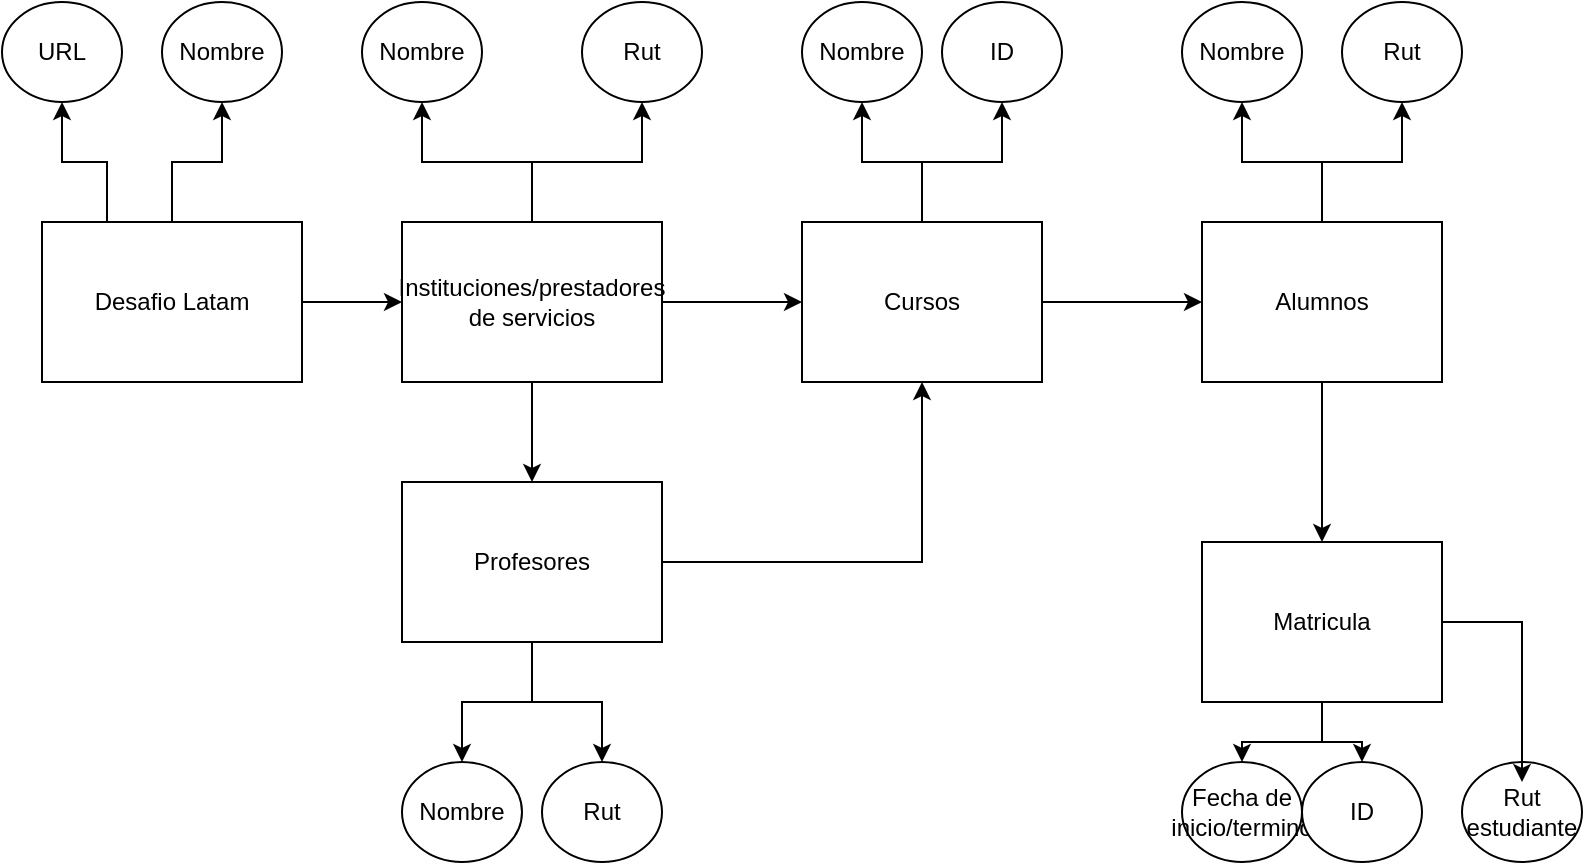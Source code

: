 <mxfile version="24.7.6">
  <diagram id="R2lEEEUBdFMjLlhIrx00" name="Page-1">
    <mxGraphModel dx="1050" dy="557" grid="1" gridSize="10" guides="1" tooltips="1" connect="1" arrows="1" fold="1" page="1" pageScale="1" pageWidth="850" pageHeight="1100" math="0" shadow="0" extFonts="Permanent Marker^https://fonts.googleapis.com/css?family=Permanent+Marker">
      <root>
        <mxCell id="0" />
        <mxCell id="1" parent="0" />
        <mxCell id="cMjoBS8CryWiDQ-WCoO0-13" style="edgeStyle=orthogonalEdgeStyle;rounded=0;orthogonalLoop=1;jettySize=auto;html=1;exitX=1;exitY=0.5;exitDx=0;exitDy=0;entryX=0;entryY=0.5;entryDx=0;entryDy=0;" edge="1" parent="1" source="cMjoBS8CryWiDQ-WCoO0-1" target="cMjoBS8CryWiDQ-WCoO0-12">
          <mxGeometry relative="1" as="geometry" />
        </mxCell>
        <mxCell id="cMjoBS8CryWiDQ-WCoO0-17" style="edgeStyle=orthogonalEdgeStyle;rounded=0;orthogonalLoop=1;jettySize=auto;html=1;exitX=0.25;exitY=0;exitDx=0;exitDy=0;entryX=0.5;entryY=1;entryDx=0;entryDy=0;" edge="1" parent="1" source="cMjoBS8CryWiDQ-WCoO0-1" target="cMjoBS8CryWiDQ-WCoO0-11">
          <mxGeometry relative="1" as="geometry" />
        </mxCell>
        <mxCell id="cMjoBS8CryWiDQ-WCoO0-19" style="edgeStyle=orthogonalEdgeStyle;rounded=0;orthogonalLoop=1;jettySize=auto;html=1;entryX=0.5;entryY=1;entryDx=0;entryDy=0;" edge="1" parent="1" source="cMjoBS8CryWiDQ-WCoO0-1" target="cMjoBS8CryWiDQ-WCoO0-18">
          <mxGeometry relative="1" as="geometry" />
        </mxCell>
        <mxCell id="cMjoBS8CryWiDQ-WCoO0-1" value="Desafio Latam" style="rounded=0;whiteSpace=wrap;html=1;" vertex="1" parent="1">
          <mxGeometry x="20" y="160" width="130" height="80" as="geometry" />
        </mxCell>
        <mxCell id="cMjoBS8CryWiDQ-WCoO0-8" style="edgeStyle=orthogonalEdgeStyle;rounded=0;orthogonalLoop=1;jettySize=auto;html=1;exitX=1;exitY=0.5;exitDx=0;exitDy=0;" edge="1" parent="1" source="cMjoBS8CryWiDQ-WCoO0-2" target="cMjoBS8CryWiDQ-WCoO0-3">
          <mxGeometry relative="1" as="geometry" />
        </mxCell>
        <mxCell id="cMjoBS8CryWiDQ-WCoO0-28" style="edgeStyle=orthogonalEdgeStyle;rounded=0;orthogonalLoop=1;jettySize=auto;html=1;exitX=0.5;exitY=0;exitDx=0;exitDy=0;entryX=0.5;entryY=1;entryDx=0;entryDy=0;" edge="1" parent="1" source="cMjoBS8CryWiDQ-WCoO0-2" target="cMjoBS8CryWiDQ-WCoO0-21">
          <mxGeometry relative="1" as="geometry" />
        </mxCell>
        <mxCell id="cMjoBS8CryWiDQ-WCoO0-30" style="edgeStyle=orthogonalEdgeStyle;rounded=0;orthogonalLoop=1;jettySize=auto;html=1;exitX=0.5;exitY=0;exitDx=0;exitDy=0;entryX=0.5;entryY=1;entryDx=0;entryDy=0;" edge="1" parent="1" source="cMjoBS8CryWiDQ-WCoO0-2" target="cMjoBS8CryWiDQ-WCoO0-29">
          <mxGeometry relative="1" as="geometry" />
        </mxCell>
        <mxCell id="cMjoBS8CryWiDQ-WCoO0-2" value="Cursos" style="rounded=0;whiteSpace=wrap;html=1;" vertex="1" parent="1">
          <mxGeometry x="400" y="160" width="120" height="80" as="geometry" />
        </mxCell>
        <mxCell id="cMjoBS8CryWiDQ-WCoO0-9" style="edgeStyle=orthogonalEdgeStyle;rounded=0;orthogonalLoop=1;jettySize=auto;html=1;exitX=0.5;exitY=1;exitDx=0;exitDy=0;entryX=0.5;entryY=0;entryDx=0;entryDy=0;" edge="1" parent="1" source="cMjoBS8CryWiDQ-WCoO0-3" target="cMjoBS8CryWiDQ-WCoO0-5">
          <mxGeometry relative="1" as="geometry" />
        </mxCell>
        <mxCell id="cMjoBS8CryWiDQ-WCoO0-31" style="edgeStyle=orthogonalEdgeStyle;rounded=0;orthogonalLoop=1;jettySize=auto;html=1;exitX=0.5;exitY=0;exitDx=0;exitDy=0;" edge="1" parent="1" source="cMjoBS8CryWiDQ-WCoO0-3" target="cMjoBS8CryWiDQ-WCoO0-22">
          <mxGeometry relative="1" as="geometry" />
        </mxCell>
        <mxCell id="cMjoBS8CryWiDQ-WCoO0-33" style="edgeStyle=orthogonalEdgeStyle;rounded=0;orthogonalLoop=1;jettySize=auto;html=1;exitX=0.5;exitY=0;exitDx=0;exitDy=0;" edge="1" parent="1" source="cMjoBS8CryWiDQ-WCoO0-3" target="cMjoBS8CryWiDQ-WCoO0-32">
          <mxGeometry relative="1" as="geometry" />
        </mxCell>
        <mxCell id="cMjoBS8CryWiDQ-WCoO0-3" value="Alumnos" style="rounded=0;whiteSpace=wrap;html=1;" vertex="1" parent="1">
          <mxGeometry x="600" y="160" width="120" height="80" as="geometry" />
        </mxCell>
        <mxCell id="cMjoBS8CryWiDQ-WCoO0-16" style="edgeStyle=orthogonalEdgeStyle;rounded=0;orthogonalLoop=1;jettySize=auto;html=1;exitX=1;exitY=0.5;exitDx=0;exitDy=0;entryX=0.5;entryY=1;entryDx=0;entryDy=0;" edge="1" parent="1" source="cMjoBS8CryWiDQ-WCoO0-4" target="cMjoBS8CryWiDQ-WCoO0-2">
          <mxGeometry relative="1" as="geometry" />
        </mxCell>
        <mxCell id="cMjoBS8CryWiDQ-WCoO0-24" style="edgeStyle=orthogonalEdgeStyle;rounded=0;orthogonalLoop=1;jettySize=auto;html=1;exitX=0.5;exitY=1;exitDx=0;exitDy=0;" edge="1" parent="1" source="cMjoBS8CryWiDQ-WCoO0-4" target="cMjoBS8CryWiDQ-WCoO0-23">
          <mxGeometry relative="1" as="geometry" />
        </mxCell>
        <mxCell id="cMjoBS8CryWiDQ-WCoO0-35" style="edgeStyle=orthogonalEdgeStyle;rounded=0;orthogonalLoop=1;jettySize=auto;html=1;exitX=0.5;exitY=1;exitDx=0;exitDy=0;entryX=0.5;entryY=0;entryDx=0;entryDy=0;" edge="1" parent="1" source="cMjoBS8CryWiDQ-WCoO0-4" target="cMjoBS8CryWiDQ-WCoO0-34">
          <mxGeometry relative="1" as="geometry" />
        </mxCell>
        <mxCell id="cMjoBS8CryWiDQ-WCoO0-4" value="Profesores" style="rounded=0;whiteSpace=wrap;html=1;" vertex="1" parent="1">
          <mxGeometry x="200" y="290" width="130" height="80" as="geometry" />
        </mxCell>
        <mxCell id="cMjoBS8CryWiDQ-WCoO0-39" style="edgeStyle=orthogonalEdgeStyle;rounded=0;orthogonalLoop=1;jettySize=auto;html=1;exitX=0.5;exitY=1;exitDx=0;exitDy=0;entryX=0.5;entryY=0;entryDx=0;entryDy=0;" edge="1" parent="1" source="cMjoBS8CryWiDQ-WCoO0-5" target="cMjoBS8CryWiDQ-WCoO0-36">
          <mxGeometry relative="1" as="geometry" />
        </mxCell>
        <mxCell id="cMjoBS8CryWiDQ-WCoO0-40" style="edgeStyle=orthogonalEdgeStyle;rounded=0;orthogonalLoop=1;jettySize=auto;html=1;entryX=0.5;entryY=0;entryDx=0;entryDy=0;" edge="1" parent="1" source="cMjoBS8CryWiDQ-WCoO0-5" target="cMjoBS8CryWiDQ-WCoO0-37">
          <mxGeometry relative="1" as="geometry" />
        </mxCell>
        <mxCell id="cMjoBS8CryWiDQ-WCoO0-5" value="Matricula" style="rounded=0;whiteSpace=wrap;html=1;" vertex="1" parent="1">
          <mxGeometry x="600" y="320" width="120" height="80" as="geometry" />
        </mxCell>
        <mxCell id="cMjoBS8CryWiDQ-WCoO0-11" value="URL" style="ellipse;whiteSpace=wrap;html=1;" vertex="1" parent="1">
          <mxGeometry y="50" width="60" height="50" as="geometry" />
        </mxCell>
        <mxCell id="cMjoBS8CryWiDQ-WCoO0-14" style="edgeStyle=orthogonalEdgeStyle;rounded=0;orthogonalLoop=1;jettySize=auto;html=1;exitX=1;exitY=0.5;exitDx=0;exitDy=0;entryX=0;entryY=0.5;entryDx=0;entryDy=0;" edge="1" parent="1" source="cMjoBS8CryWiDQ-WCoO0-12" target="cMjoBS8CryWiDQ-WCoO0-2">
          <mxGeometry relative="1" as="geometry" />
        </mxCell>
        <mxCell id="cMjoBS8CryWiDQ-WCoO0-15" style="edgeStyle=orthogonalEdgeStyle;rounded=0;orthogonalLoop=1;jettySize=auto;html=1;exitX=0.5;exitY=1;exitDx=0;exitDy=0;entryX=0.5;entryY=0;entryDx=0;entryDy=0;" edge="1" parent="1" source="cMjoBS8CryWiDQ-WCoO0-12" target="cMjoBS8CryWiDQ-WCoO0-4">
          <mxGeometry relative="1" as="geometry" />
        </mxCell>
        <mxCell id="cMjoBS8CryWiDQ-WCoO0-25" style="edgeStyle=orthogonalEdgeStyle;rounded=0;orthogonalLoop=1;jettySize=auto;html=1;exitX=0.5;exitY=0;exitDx=0;exitDy=0;entryX=0.5;entryY=1;entryDx=0;entryDy=0;" edge="1" parent="1" source="cMjoBS8CryWiDQ-WCoO0-12" target="cMjoBS8CryWiDQ-WCoO0-20">
          <mxGeometry relative="1" as="geometry" />
        </mxCell>
        <mxCell id="cMjoBS8CryWiDQ-WCoO0-27" style="edgeStyle=orthogonalEdgeStyle;rounded=0;orthogonalLoop=1;jettySize=auto;html=1;entryX=0.5;entryY=1;entryDx=0;entryDy=0;" edge="1" parent="1" source="cMjoBS8CryWiDQ-WCoO0-12" target="cMjoBS8CryWiDQ-WCoO0-26">
          <mxGeometry relative="1" as="geometry" />
        </mxCell>
        <mxCell id="cMjoBS8CryWiDQ-WCoO0-12" value="Instituciones/prestadores de servicios" style="rounded=0;whiteSpace=wrap;html=1;" vertex="1" parent="1">
          <mxGeometry x="200" y="160" width="130" height="80" as="geometry" />
        </mxCell>
        <mxCell id="cMjoBS8CryWiDQ-WCoO0-18" value="Nombre" style="ellipse;whiteSpace=wrap;html=1;" vertex="1" parent="1">
          <mxGeometry x="80" y="50" width="60" height="50" as="geometry" />
        </mxCell>
        <mxCell id="cMjoBS8CryWiDQ-WCoO0-20" value="Nombre" style="ellipse;whiteSpace=wrap;html=1;" vertex="1" parent="1">
          <mxGeometry x="180" y="50" width="60" height="50" as="geometry" />
        </mxCell>
        <mxCell id="cMjoBS8CryWiDQ-WCoO0-21" value="Nombre" style="ellipse;whiteSpace=wrap;html=1;" vertex="1" parent="1">
          <mxGeometry x="400" y="50" width="60" height="50" as="geometry" />
        </mxCell>
        <mxCell id="cMjoBS8CryWiDQ-WCoO0-22" value="Nombre" style="ellipse;whiteSpace=wrap;html=1;" vertex="1" parent="1">
          <mxGeometry x="590" y="50" width="60" height="50" as="geometry" />
        </mxCell>
        <mxCell id="cMjoBS8CryWiDQ-WCoO0-23" value="Nombre" style="ellipse;whiteSpace=wrap;html=1;" vertex="1" parent="1">
          <mxGeometry x="200" y="430" width="60" height="50" as="geometry" />
        </mxCell>
        <mxCell id="cMjoBS8CryWiDQ-WCoO0-26" value="Rut" style="ellipse;whiteSpace=wrap;html=1;" vertex="1" parent="1">
          <mxGeometry x="290" y="50" width="60" height="50" as="geometry" />
        </mxCell>
        <mxCell id="cMjoBS8CryWiDQ-WCoO0-29" value="ID" style="ellipse;whiteSpace=wrap;html=1;" vertex="1" parent="1">
          <mxGeometry x="470" y="50" width="60" height="50" as="geometry" />
        </mxCell>
        <mxCell id="cMjoBS8CryWiDQ-WCoO0-32" value="Rut" style="ellipse;whiteSpace=wrap;html=1;" vertex="1" parent="1">
          <mxGeometry x="670" y="50" width="60" height="50" as="geometry" />
        </mxCell>
        <mxCell id="cMjoBS8CryWiDQ-WCoO0-34" value="Rut" style="ellipse;whiteSpace=wrap;html=1;" vertex="1" parent="1">
          <mxGeometry x="270" y="430" width="60" height="50" as="geometry" />
        </mxCell>
        <mxCell id="cMjoBS8CryWiDQ-WCoO0-36" value="Fecha de inicio/termino" style="ellipse;whiteSpace=wrap;html=1;" vertex="1" parent="1">
          <mxGeometry x="590" y="430" width="60" height="50" as="geometry" />
        </mxCell>
        <mxCell id="cMjoBS8CryWiDQ-WCoO0-37" value="ID" style="ellipse;whiteSpace=wrap;html=1;" vertex="1" parent="1">
          <mxGeometry x="650" y="430" width="60" height="50" as="geometry" />
        </mxCell>
        <mxCell id="cMjoBS8CryWiDQ-WCoO0-38" value="Rut estudiante" style="ellipse;whiteSpace=wrap;html=1;" vertex="1" parent="1">
          <mxGeometry x="730" y="430" width="60" height="50" as="geometry" />
        </mxCell>
        <mxCell id="cMjoBS8CryWiDQ-WCoO0-41" style="edgeStyle=orthogonalEdgeStyle;rounded=0;orthogonalLoop=1;jettySize=auto;html=1;entryX=0.5;entryY=0.2;entryDx=0;entryDy=0;entryPerimeter=0;" edge="1" parent="1" source="cMjoBS8CryWiDQ-WCoO0-5" target="cMjoBS8CryWiDQ-WCoO0-38">
          <mxGeometry relative="1" as="geometry" />
        </mxCell>
      </root>
    </mxGraphModel>
  </diagram>
</mxfile>
